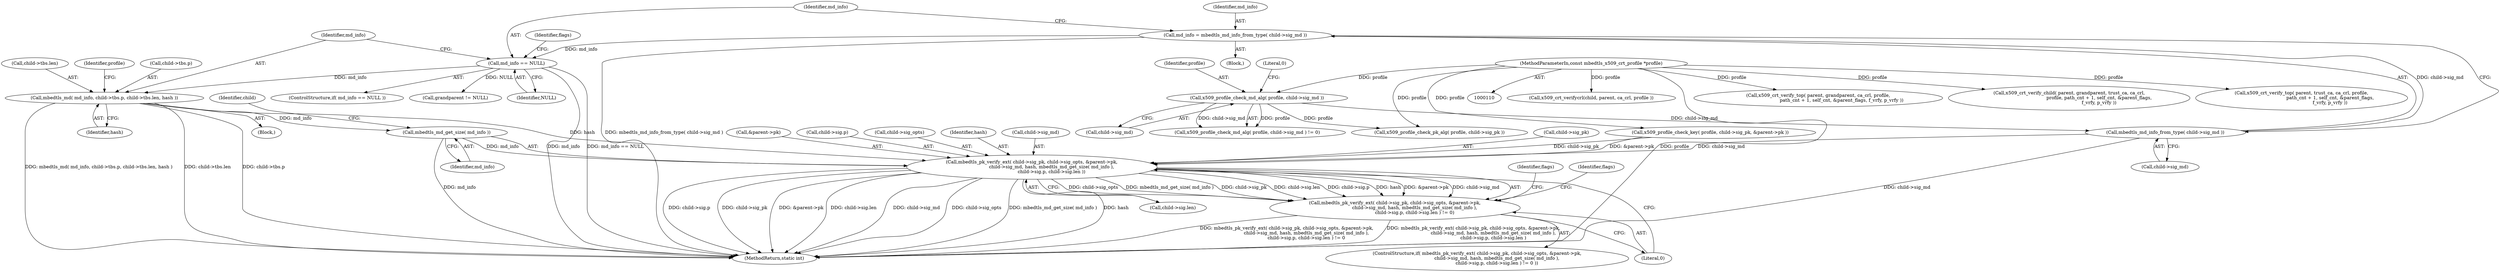 digraph "0_mbedtls_31458a18788b0cf0b722acda9bb2f2fe13a3fb32_1@pointer" {
"1000218" [label="(Call,mbedtls_md( md_info, child->tbs.p, child->tbs.len, hash ))"];
"1000208" [label="(Call,md_info == NULL)"];
"1000201" [label="(Call,md_info = mbedtls_md_info_from_type( child->sig_md ))"];
"1000203" [label="(Call,mbedtls_md_info_from_type( child->sig_md ))"];
"1000179" [label="(Call,x509_profile_check_md_alg( profile, child->sig_md ))"];
"1000115" [label="(MethodParameterIn,const mbedtls_x509_crt_profile *profile)"];
"1000249" [label="(Call,mbedtls_pk_verify_ext( child->sig_pk, child->sig_opts, &parent->pk,\n                           child->sig_md, hash, mbedtls_md_get_size( md_info ),\n                           child->sig.p, child->sig.len ))"];
"1000248" [label="(Call,mbedtls_pk_verify_ext( child->sig_pk, child->sig_opts, &parent->pk,\n                           child->sig_md, hash, mbedtls_md_get_size( md_info ),\n                           child->sig.p, child->sig.len ) != 0)"];
"1000264" [label="(Call,mbedtls_md_get_size( md_info ))"];
"1000285" [label="(Call,x509_crt_verifycrl(child, parent, ca_crl, profile ))"];
"1000250" [label="(Call,child->sig_pk)"];
"1000321" [label="(Call,x509_crt_verify_top( parent, grandparent, ca_crl, profile,\n                                path_cnt + 1, self_cnt, &parent_flags, f_vrfy, p_vrfy ))"];
"1000220" [label="(Call,child->tbs.p)"];
"1000247" [label="(ControlStructure,if( mbedtls_pk_verify_ext( child->sig_pk, child->sig_opts, &parent->pk,\n                           child->sig_md, hash, mbedtls_md_get_size( md_info ),\n                           child->sig.p, child->sig.len ) != 0 ))"];
"1000191" [label="(Call,x509_profile_check_pk_alg( profile, child->sig_pk ))"];
"1000294" [label="(Call,grandparent != NULL)"];
"1000256" [label="(Call,&parent->pk)"];
"1000249" [label="(Call,mbedtls_pk_verify_ext( child->sig_pk, child->sig_opts, &parent->pk,\n                           child->sig_md, hash, mbedtls_md_get_size( md_info ),\n                           child->sig.p, child->sig.len ))"];
"1000180" [label="(Identifier,profile)"];
"1000284" [label="(Identifier,flags)"];
"1000225" [label="(Call,child->tbs.len)"];
"1000458" [label="(MethodReturn,static int)"];
"1000204" [label="(Call,child->sig_md)"];
"1000248" [label="(Call,mbedtls_pk_verify_ext( child->sig_pk, child->sig_opts, &parent->pk,\n                           child->sig_md, hash, mbedtls_md_get_size( md_info ),\n                           child->sig.p, child->sig.len ) != 0)"];
"1000210" [label="(Identifier,NULL)"];
"1000184" [label="(Literal,0)"];
"1000219" [label="(Identifier,md_info)"];
"1000271" [label="(Call,child->sig.len)"];
"1000214" [label="(Identifier,flags)"];
"1000203" [label="(Call,mbedtls_md_info_from_type( child->sig_md ))"];
"1000264" [label="(Call,mbedtls_md_get_size( md_info ))"];
"1000230" [label="(Identifier,hash)"];
"1000393" [label="(Call,x509_crt_verify_child( parent, grandparent, trust_ca, ca_crl,\n                                         profile, path_cnt + 1, self_cnt, &parent_flags,\n                                         f_vrfy, p_vrfy ))"];
"1000217" [label="(Block,)"];
"1000178" [label="(Call,x509_profile_check_md_alg( profile, child->sig_md ) != 0)"];
"1000266" [label="(Call,child->sig.p)"];
"1000207" [label="(ControlStructure,if( md_info == NULL ))"];
"1000265" [label="(Identifier,md_info)"];
"1000202" [label="(Identifier,md_info)"];
"1000233" [label="(Call,x509_profile_check_key( profile, child->sig_pk, &parent->pk ))"];
"1000253" [label="(Call,child->sig_opts)"];
"1000201" [label="(Call,md_info = mbedtls_md_info_from_type( child->sig_md ))"];
"1000115" [label="(MethodParameterIn,const mbedtls_x509_crt_profile *profile)"];
"1000179" [label="(Call,x509_profile_check_md_alg( profile, child->sig_md ))"];
"1000263" [label="(Identifier,hash)"];
"1000268" [label="(Identifier,child)"];
"1000280" [label="(Identifier,flags)"];
"1000260" [label="(Call,child->sig_md)"];
"1000276" [label="(Literal,0)"];
"1000218" [label="(Call,mbedtls_md( md_info, child->tbs.p, child->tbs.len, hash ))"];
"1000417" [label="(Call,x509_crt_verify_top( parent, trust_ca, ca_crl, profile,\n                                       path_cnt + 1, self_cnt, &parent_flags,\n                                       f_vrfy, p_vrfy ))"];
"1000234" [label="(Identifier,profile)"];
"1000209" [label="(Identifier,md_info)"];
"1000208" [label="(Call,md_info == NULL)"];
"1000121" [label="(Block,)"];
"1000181" [label="(Call,child->sig_md)"];
"1000218" -> "1000217"  [label="AST: "];
"1000218" -> "1000230"  [label="CFG: "];
"1000219" -> "1000218"  [label="AST: "];
"1000220" -> "1000218"  [label="AST: "];
"1000225" -> "1000218"  [label="AST: "];
"1000230" -> "1000218"  [label="AST: "];
"1000234" -> "1000218"  [label="CFG: "];
"1000218" -> "1000458"  [label="DDG: child->tbs.len"];
"1000218" -> "1000458"  [label="DDG: mbedtls_md( md_info, child->tbs.p, child->tbs.len, hash )"];
"1000218" -> "1000458"  [label="DDG: child->tbs.p"];
"1000208" -> "1000218"  [label="DDG: md_info"];
"1000218" -> "1000249"  [label="DDG: hash"];
"1000218" -> "1000264"  [label="DDG: md_info"];
"1000208" -> "1000207"  [label="AST: "];
"1000208" -> "1000210"  [label="CFG: "];
"1000209" -> "1000208"  [label="AST: "];
"1000210" -> "1000208"  [label="AST: "];
"1000214" -> "1000208"  [label="CFG: "];
"1000219" -> "1000208"  [label="CFG: "];
"1000208" -> "1000458"  [label="DDG: md_info"];
"1000208" -> "1000458"  [label="DDG: md_info == NULL"];
"1000201" -> "1000208"  [label="DDG: md_info"];
"1000208" -> "1000294"  [label="DDG: NULL"];
"1000201" -> "1000121"  [label="AST: "];
"1000201" -> "1000203"  [label="CFG: "];
"1000202" -> "1000201"  [label="AST: "];
"1000203" -> "1000201"  [label="AST: "];
"1000209" -> "1000201"  [label="CFG: "];
"1000201" -> "1000458"  [label="DDG: mbedtls_md_info_from_type( child->sig_md )"];
"1000203" -> "1000201"  [label="DDG: child->sig_md"];
"1000203" -> "1000204"  [label="CFG: "];
"1000204" -> "1000203"  [label="AST: "];
"1000203" -> "1000458"  [label="DDG: child->sig_md"];
"1000179" -> "1000203"  [label="DDG: child->sig_md"];
"1000203" -> "1000249"  [label="DDG: child->sig_md"];
"1000179" -> "1000178"  [label="AST: "];
"1000179" -> "1000181"  [label="CFG: "];
"1000180" -> "1000179"  [label="AST: "];
"1000181" -> "1000179"  [label="AST: "];
"1000184" -> "1000179"  [label="CFG: "];
"1000179" -> "1000178"  [label="DDG: profile"];
"1000179" -> "1000178"  [label="DDG: child->sig_md"];
"1000115" -> "1000179"  [label="DDG: profile"];
"1000179" -> "1000191"  [label="DDG: profile"];
"1000115" -> "1000110"  [label="AST: "];
"1000115" -> "1000458"  [label="DDG: profile"];
"1000115" -> "1000191"  [label="DDG: profile"];
"1000115" -> "1000233"  [label="DDG: profile"];
"1000115" -> "1000285"  [label="DDG: profile"];
"1000115" -> "1000321"  [label="DDG: profile"];
"1000115" -> "1000393"  [label="DDG: profile"];
"1000115" -> "1000417"  [label="DDG: profile"];
"1000249" -> "1000248"  [label="AST: "];
"1000249" -> "1000271"  [label="CFG: "];
"1000250" -> "1000249"  [label="AST: "];
"1000253" -> "1000249"  [label="AST: "];
"1000256" -> "1000249"  [label="AST: "];
"1000260" -> "1000249"  [label="AST: "];
"1000263" -> "1000249"  [label="AST: "];
"1000264" -> "1000249"  [label="AST: "];
"1000266" -> "1000249"  [label="AST: "];
"1000271" -> "1000249"  [label="AST: "];
"1000276" -> "1000249"  [label="CFG: "];
"1000249" -> "1000458"  [label="DDG: child->sig_md"];
"1000249" -> "1000458"  [label="DDG: child->sig_opts"];
"1000249" -> "1000458"  [label="DDG: mbedtls_md_get_size( md_info )"];
"1000249" -> "1000458"  [label="DDG: hash"];
"1000249" -> "1000458"  [label="DDG: child->sig.p"];
"1000249" -> "1000458"  [label="DDG: child->sig_pk"];
"1000249" -> "1000458"  [label="DDG: &parent->pk"];
"1000249" -> "1000458"  [label="DDG: child->sig.len"];
"1000249" -> "1000248"  [label="DDG: child->sig_opts"];
"1000249" -> "1000248"  [label="DDG: mbedtls_md_get_size( md_info )"];
"1000249" -> "1000248"  [label="DDG: child->sig_pk"];
"1000249" -> "1000248"  [label="DDG: child->sig.len"];
"1000249" -> "1000248"  [label="DDG: child->sig.p"];
"1000249" -> "1000248"  [label="DDG: hash"];
"1000249" -> "1000248"  [label="DDG: &parent->pk"];
"1000249" -> "1000248"  [label="DDG: child->sig_md"];
"1000233" -> "1000249"  [label="DDG: child->sig_pk"];
"1000233" -> "1000249"  [label="DDG: &parent->pk"];
"1000264" -> "1000249"  [label="DDG: md_info"];
"1000248" -> "1000247"  [label="AST: "];
"1000248" -> "1000276"  [label="CFG: "];
"1000276" -> "1000248"  [label="AST: "];
"1000280" -> "1000248"  [label="CFG: "];
"1000284" -> "1000248"  [label="CFG: "];
"1000248" -> "1000458"  [label="DDG: mbedtls_pk_verify_ext( child->sig_pk, child->sig_opts, &parent->pk,\n                           child->sig_md, hash, mbedtls_md_get_size( md_info ),\n                           child->sig.p, child->sig.len ) != 0"];
"1000248" -> "1000458"  [label="DDG: mbedtls_pk_verify_ext( child->sig_pk, child->sig_opts, &parent->pk,\n                           child->sig_md, hash, mbedtls_md_get_size( md_info ),\n                           child->sig.p, child->sig.len )"];
"1000264" -> "1000265"  [label="CFG: "];
"1000265" -> "1000264"  [label="AST: "];
"1000268" -> "1000264"  [label="CFG: "];
"1000264" -> "1000458"  [label="DDG: md_info"];
}
